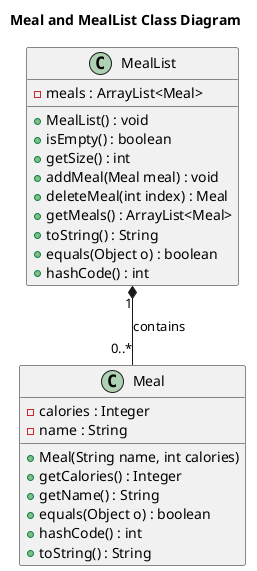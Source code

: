 @startuml
title Meal and MealList Class Diagram

class Meal {
    - calories : Integer
    - name : String
    + Meal(String name, int calories)
    + getCalories() : Integer
    + getName() : String
    + equals(Object o) : boolean
    + hashCode() : int
    + toString() : String
}

class MealList {
    - meals : ArrayList<Meal>
    + MealList() : void
    + isEmpty() : boolean
    + getSize() : int
    + addMeal(Meal meal) : void
    + deleteMeal(int index) : Meal
    + getMeals() : ArrayList<Meal>
    + toString() : String
    + equals(Object o) : boolean
    + hashCode() : int
}

MealList "1" *-- "0..*" Meal : contains

@enduml

